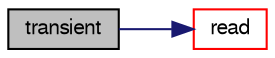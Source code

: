 digraph "transient"
{
  bgcolor="transparent";
  edge [fontname="FreeSans",fontsize="10",labelfontname="FreeSans",labelfontsize="10"];
  node [fontname="FreeSans",fontsize="10",shape=record];
  rankdir="LR";
  Node4782 [label="transient",height=0.2,width=0.4,color="black", fillcolor="grey75", style="filled", fontcolor="black"];
  Node4782 -> Node4783 [color="midnightblue",fontsize="10",style="solid",fontname="FreeSans"];
  Node4783 [label="read",height=0.2,width=0.4,color="red",URL="$a22526.html#af816873151ddb0126e98bb2f914d8ed5",tooltip="Read the fvSchemes. "];
}
